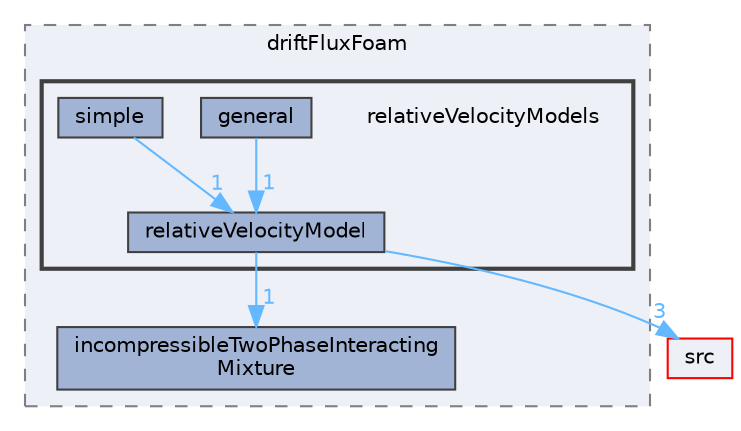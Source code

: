 digraph "applications/solvers/multiphase/driftFluxFoam/relativeVelocityModels"
{
 // LATEX_PDF_SIZE
  bgcolor="transparent";
  edge [fontname=Helvetica,fontsize=10,labelfontname=Helvetica,labelfontsize=10];
  node [fontname=Helvetica,fontsize=10,shape=box,height=0.2,width=0.4];
  compound=true
  subgraph clusterdir_0c082c89dfcc226032574eee25dcdb41 {
    graph [ bgcolor="#edf0f7", pencolor="grey50", label="driftFluxFoam", fontname=Helvetica,fontsize=10 style="filled,dashed", URL="dir_0c082c89dfcc226032574eee25dcdb41.html",tooltip=""]
  dir_e0b47a3648811f68d5a37c88ffdb183a [label="incompressibleTwoPhaseInteracting\lMixture", fillcolor="#a2b4d6", color="grey25", style="filled", URL="dir_e0b47a3648811f68d5a37c88ffdb183a.html",tooltip=""];
  subgraph clusterdir_6785f5d6f26af236cd0d743b0d7f771e {
    graph [ bgcolor="#edf0f7", pencolor="grey25", label="", fontname=Helvetica,fontsize=10 style="filled,bold", URL="dir_6785f5d6f26af236cd0d743b0d7f771e.html",tooltip=""]
    dir_6785f5d6f26af236cd0d743b0d7f771e [shape=plaintext, label="relativeVelocityModels"];
  dir_0f950d16cae18e5c7db0d228731f9a83 [label="general", fillcolor="#a2b4d6", color="grey25", style="filled", URL="dir_0f950d16cae18e5c7db0d228731f9a83.html",tooltip=""];
  dir_1a0430f305b7748d4b6b015618ca2055 [label="relativeVelocityModel", fillcolor="#a2b4d6", color="grey25", style="filled", URL="dir_1a0430f305b7748d4b6b015618ca2055.html",tooltip=""];
  dir_2192b5129ba5d97f82141d8e9208d0e0 [label="simple", fillcolor="#a2b4d6", color="grey25", style="filled", URL="dir_2192b5129ba5d97f82141d8e9208d0e0.html",tooltip=""];
  }
  }
  dir_68267d1309a1af8e8297ef4c3efbcdba [label="src", fillcolor="#edf0f7", color="red", style="filled", URL="dir_68267d1309a1af8e8297ef4c3efbcdba.html",tooltip=""];
  dir_0f950d16cae18e5c7db0d228731f9a83->dir_1a0430f305b7748d4b6b015618ca2055 [headlabel="1", labeldistance=1.5 headhref="dir_001599_003308.html" href="dir_001599_003308.html" color="steelblue1" fontcolor="steelblue1"];
  dir_1a0430f305b7748d4b6b015618ca2055->dir_68267d1309a1af8e8297ef4c3efbcdba [headlabel="3", labeldistance=1.5 headhref="dir_003308_003729.html" href="dir_003308_003729.html" color="steelblue1" fontcolor="steelblue1"];
  dir_1a0430f305b7748d4b6b015618ca2055->dir_e0b47a3648811f68d5a37c88ffdb183a [headlabel="1", labeldistance=1.5 headhref="dir_003308_001831.html" href="dir_003308_001831.html" color="steelblue1" fontcolor="steelblue1"];
  dir_2192b5129ba5d97f82141d8e9208d0e0->dir_1a0430f305b7748d4b6b015618ca2055 [headlabel="1", labeldistance=1.5 headhref="dir_003527_003308.html" href="dir_003527_003308.html" color="steelblue1" fontcolor="steelblue1"];
}
